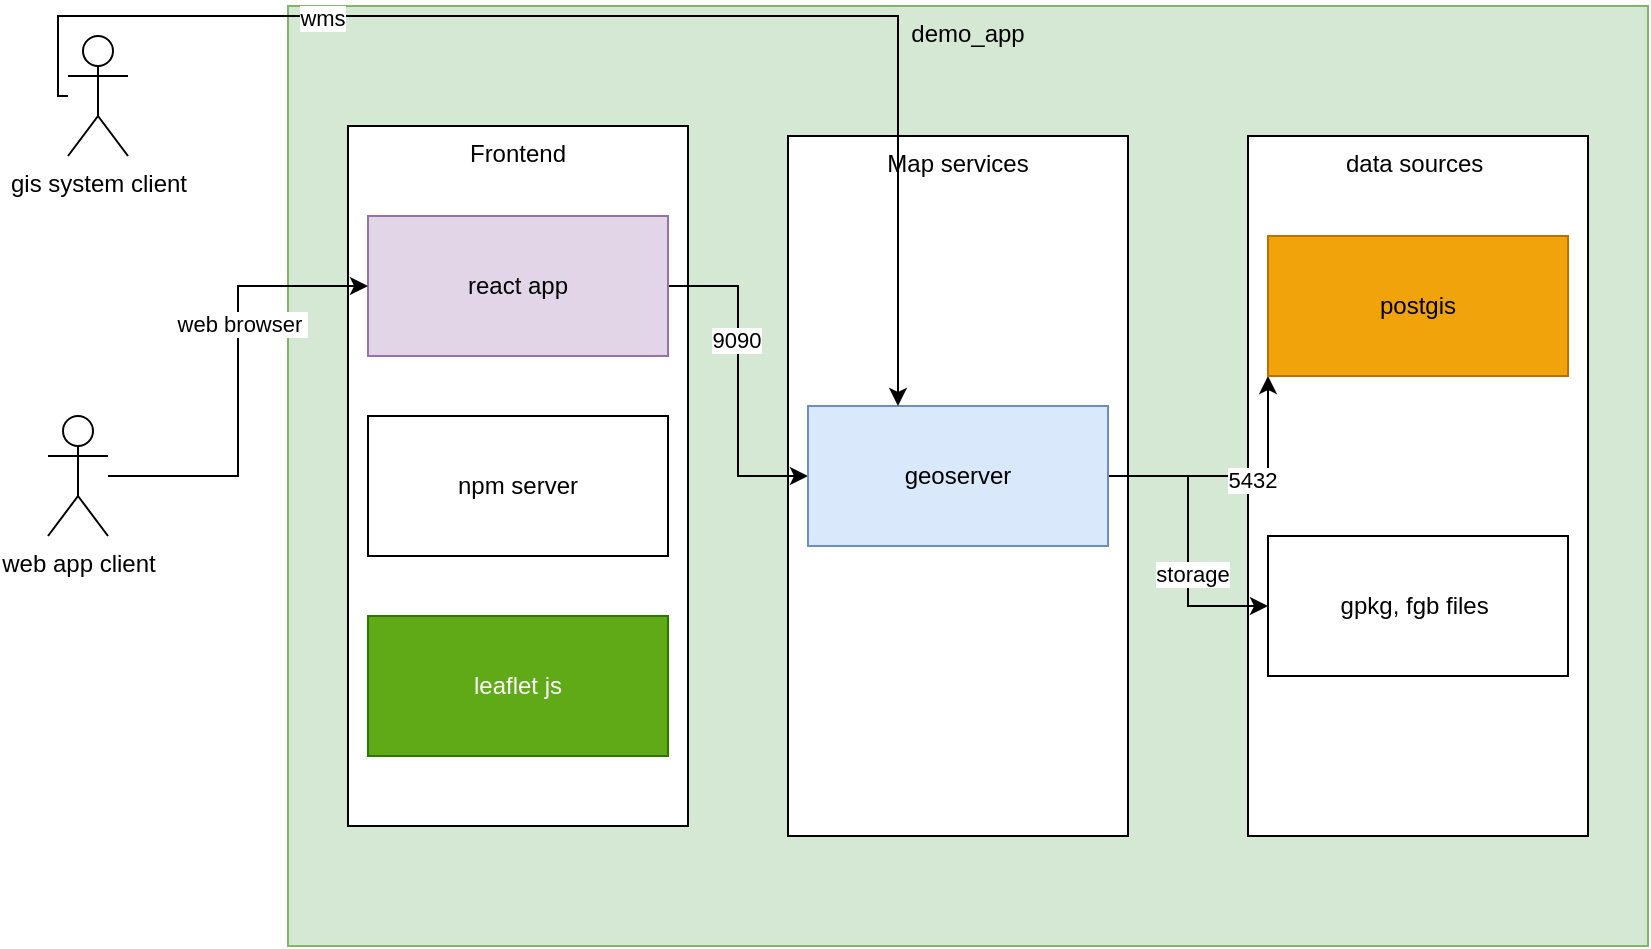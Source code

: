 <mxfile version="24.2.5" type="github">
  <diagram name="demo_app" id="WvKOBXzneyLtSIr5-8d4">
    <mxGraphModel dx="1002" dy="569" grid="1" gridSize="10" guides="1" tooltips="1" connect="1" arrows="1" fold="1" page="1" pageScale="1" pageWidth="1169" pageHeight="1654" math="0" shadow="0">
      <root>
        <mxCell id="0" />
        <mxCell id="1" parent="0" />
        <mxCell id="o9m03D0WzG_UZw3oMUIN-13" value="demo_app" style="rounded=0;whiteSpace=wrap;html=1;verticalAlign=top;fillColor=#d5e8d4;strokeColor=#82b366;" vertex="1" parent="1">
          <mxGeometry x="160" y="75" width="680" height="470" as="geometry" />
        </mxCell>
        <mxCell id="o9m03D0WzG_UZw3oMUIN-1" value="Frontend" style="rounded=0;whiteSpace=wrap;html=1;verticalAlign=top;" vertex="1" parent="1">
          <mxGeometry x="190" y="135" width="170" height="350" as="geometry" />
        </mxCell>
        <mxCell id="o9m03D0WzG_UZw3oMUIN-4" value="Map services" style="rounded=0;whiteSpace=wrap;html=1;verticalAlign=top;" vertex="1" parent="1">
          <mxGeometry x="410" y="140" width="170" height="350" as="geometry" />
        </mxCell>
        <mxCell id="o9m03D0WzG_UZw3oMUIN-5" value="data sources&amp;nbsp;" style="rounded=0;whiteSpace=wrap;html=1;verticalAlign=top;" vertex="1" parent="1">
          <mxGeometry x="640" y="140" width="170" height="350" as="geometry" />
        </mxCell>
        <mxCell id="o9m03D0WzG_UZw3oMUIN-58" style="edgeStyle=orthogonalEdgeStyle;rounded=0;orthogonalLoop=1;jettySize=auto;html=1;entryX=0;entryY=0.5;entryDx=0;entryDy=0;" edge="1" parent="1" source="o9m03D0WzG_UZw3oMUIN-6" target="o9m03D0WzG_UZw3oMUIN-9">
          <mxGeometry relative="1" as="geometry" />
        </mxCell>
        <mxCell id="o9m03D0WzG_UZw3oMUIN-59" value="9090" style="edgeLabel;html=1;align=center;verticalAlign=middle;resizable=0;points=[];" vertex="1" connectable="0" parent="o9m03D0WzG_UZw3oMUIN-58">
          <mxGeometry x="-0.248" y="-1" relative="1" as="geometry">
            <mxPoint as="offset" />
          </mxGeometry>
        </mxCell>
        <mxCell id="o9m03D0WzG_UZw3oMUIN-6" value="react app" style="rounded=0;whiteSpace=wrap;html=1;fillColor=#e1d5e7;strokeColor=#9673a6;" vertex="1" parent="1">
          <mxGeometry x="200" y="180" width="150" height="70" as="geometry" />
        </mxCell>
        <mxCell id="o9m03D0WzG_UZw3oMUIN-7" value="npm server" style="rounded=0;whiteSpace=wrap;html=1;" vertex="1" parent="1">
          <mxGeometry x="200" y="280" width="150" height="70" as="geometry" />
        </mxCell>
        <mxCell id="o9m03D0WzG_UZw3oMUIN-8" value="leaflet js" style="rounded=0;whiteSpace=wrap;html=1;fillColor=#60a917;fontColor=#ffffff;strokeColor=#2D7600;" vertex="1" parent="1">
          <mxGeometry x="200" y="380" width="150" height="70" as="geometry" />
        </mxCell>
        <mxCell id="o9m03D0WzG_UZw3oMUIN-17" style="edgeStyle=orthogonalEdgeStyle;rounded=0;orthogonalLoop=1;jettySize=auto;html=1;" edge="1" parent="1" source="o9m03D0WzG_UZw3oMUIN-9" target="o9m03D0WzG_UZw3oMUIN-12">
          <mxGeometry relative="1" as="geometry" />
        </mxCell>
        <mxCell id="o9m03D0WzG_UZw3oMUIN-33" value="storage" style="edgeLabel;html=1;align=center;verticalAlign=middle;resizable=0;points=[];" vertex="1" connectable="0" parent="o9m03D0WzG_UZw3oMUIN-17">
          <mxGeometry x="0.218" y="2" relative="1" as="geometry">
            <mxPoint as="offset" />
          </mxGeometry>
        </mxCell>
        <mxCell id="o9m03D0WzG_UZw3oMUIN-19" style="edgeStyle=orthogonalEdgeStyle;rounded=0;orthogonalLoop=1;jettySize=auto;html=1;" edge="1" parent="1" source="o9m03D0WzG_UZw3oMUIN-9" target="o9m03D0WzG_UZw3oMUIN-11">
          <mxGeometry relative="1" as="geometry">
            <Array as="points">
              <mxPoint x="650" y="310" />
              <mxPoint x="650" y="225" />
            </Array>
          </mxGeometry>
        </mxCell>
        <mxCell id="o9m03D0WzG_UZw3oMUIN-32" value="5432" style="edgeLabel;html=1;align=center;verticalAlign=middle;resizable=0;points=[];" vertex="1" connectable="0" parent="o9m03D0WzG_UZw3oMUIN-19">
          <mxGeometry x="0.111" y="-2" relative="1" as="geometry">
            <mxPoint as="offset" />
          </mxGeometry>
        </mxCell>
        <mxCell id="o9m03D0WzG_UZw3oMUIN-9" value="geoserver" style="rounded=0;whiteSpace=wrap;html=1;fillColor=#dae8fc;strokeColor=#6c8ebf;" vertex="1" parent="1">
          <mxGeometry x="420" y="275" width="150" height="70" as="geometry" />
        </mxCell>
        <mxCell id="o9m03D0WzG_UZw3oMUIN-11" value="postgis" style="rounded=0;whiteSpace=wrap;html=1;fillColor=#f0a30a;fontColor=#000000;strokeColor=#BD7000;" vertex="1" parent="1">
          <mxGeometry x="650" y="190" width="150" height="70" as="geometry" />
        </mxCell>
        <mxCell id="o9m03D0WzG_UZw3oMUIN-12" value="gpkg, fgb files&amp;nbsp;" style="rounded=0;whiteSpace=wrap;html=1;" vertex="1" parent="1">
          <mxGeometry x="650" y="340" width="150" height="70" as="geometry" />
        </mxCell>
        <mxCell id="o9m03D0WzG_UZw3oMUIN-24" style="edgeStyle=orthogonalEdgeStyle;rounded=0;orthogonalLoop=1;jettySize=auto;html=1;" edge="1" parent="1" source="o9m03D0WzG_UZw3oMUIN-18" target="o9m03D0WzG_UZw3oMUIN-9">
          <mxGeometry relative="1" as="geometry">
            <Array as="points">
              <mxPoint x="45" y="120" />
              <mxPoint x="45" y="80" />
              <mxPoint x="465" y="80" />
            </Array>
          </mxGeometry>
        </mxCell>
        <mxCell id="o9m03D0WzG_UZw3oMUIN-28" value="wms" style="edgeLabel;html=1;align=center;verticalAlign=middle;resizable=0;points=[];" vertex="1" connectable="0" parent="o9m03D0WzG_UZw3oMUIN-24">
          <mxGeometry x="-0.465" y="-1" relative="1" as="geometry">
            <mxPoint as="offset" />
          </mxGeometry>
        </mxCell>
        <mxCell id="o9m03D0WzG_UZw3oMUIN-18" value="gis system client&lt;div&gt;&lt;br&gt;&lt;/div&gt;" style="shape=umlActor;verticalLabelPosition=bottom;verticalAlign=top;html=1;outlineConnect=0;" vertex="1" parent="1">
          <mxGeometry x="50" y="90" width="30" height="60" as="geometry" />
        </mxCell>
        <mxCell id="o9m03D0WzG_UZw3oMUIN-26" style="edgeStyle=orthogonalEdgeStyle;rounded=0;orthogonalLoop=1;jettySize=auto;html=1;entryX=0;entryY=0.5;entryDx=0;entryDy=0;" edge="1" parent="1" source="o9m03D0WzG_UZw3oMUIN-20" target="o9m03D0WzG_UZw3oMUIN-6">
          <mxGeometry relative="1" as="geometry" />
        </mxCell>
        <mxCell id="o9m03D0WzG_UZw3oMUIN-31" value="web browser&amp;nbsp;" style="edgeLabel;html=1;align=center;verticalAlign=middle;resizable=0;points=[];" vertex="1" connectable="0" parent="o9m03D0WzG_UZw3oMUIN-26">
          <mxGeometry x="0.259" y="-2" relative="1" as="geometry">
            <mxPoint as="offset" />
          </mxGeometry>
        </mxCell>
        <mxCell id="o9m03D0WzG_UZw3oMUIN-20" value="web app client" style="shape=umlActor;verticalLabelPosition=bottom;verticalAlign=top;html=1;outlineConnect=0;" vertex="1" parent="1">
          <mxGeometry x="40" y="280" width="30" height="60" as="geometry" />
        </mxCell>
      </root>
    </mxGraphModel>
  </diagram>
</mxfile>
